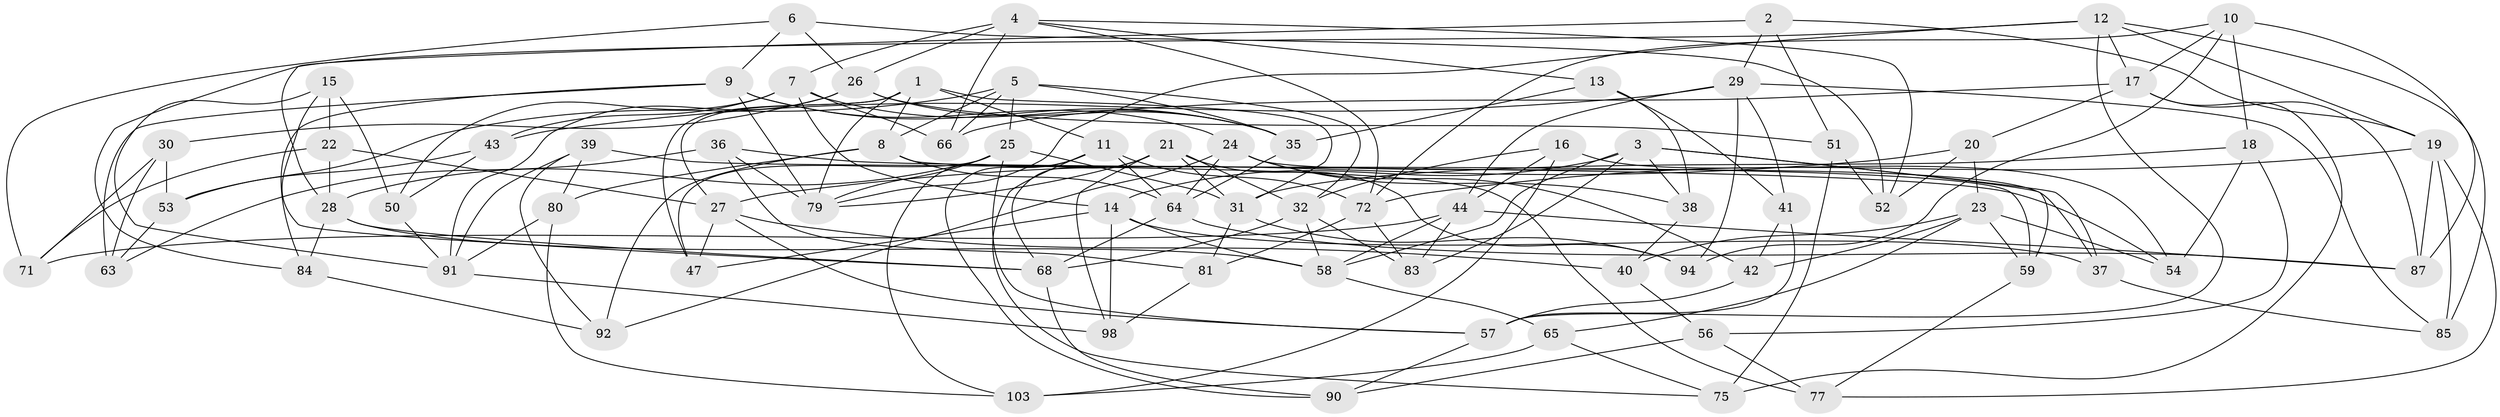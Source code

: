 // original degree distribution, {4: 1.0}
// Generated by graph-tools (version 1.1) at 2025/11/02/27/25 16:11:50]
// undirected, 74 vertices, 180 edges
graph export_dot {
graph [start="1"]
  node [color=gray90,style=filled];
  1 [super="+107"];
  2;
  3 [super="+70"];
  4 [super="+60"];
  5 [super="+67"];
  6;
  7 [super="+86"];
  8 [super="+61"];
  9 [super="+106"];
  10 [super="+45"];
  11 [super="+34"];
  12 [super="+73"];
  13;
  14 [super="+101"];
  15;
  16;
  17 [super="+78"];
  18;
  19 [super="+96"];
  20;
  21 [super="+33"];
  22;
  23 [super="+74"];
  24 [super="+48"];
  25 [super="+46"];
  26 [super="+55"];
  27 [super="+62"];
  28 [super="+99"];
  29 [super="+97"];
  30;
  31 [super="+102"];
  32 [super="+49"];
  35 [super="+82"];
  36;
  37;
  38;
  39;
  40;
  41;
  42;
  43;
  44 [super="+93"];
  47;
  50;
  51;
  52;
  53;
  54;
  56;
  57 [super="+89"];
  58 [super="+88"];
  59;
  63;
  64 [super="+69"];
  65;
  66;
  68 [super="+105"];
  71;
  72 [super="+76"];
  75;
  77;
  79 [super="+100"];
  80;
  81;
  83;
  84;
  85;
  87 [super="+104"];
  90;
  91 [super="+95"];
  92;
  94;
  98;
  103;
  1 -- 11;
  1 -- 47;
  1 -- 8;
  1 -- 27;
  1 -- 79;
  1 -- 31;
  2 -- 28;
  2 -- 51;
  2 -- 19;
  2 -- 29;
  3 -- 83;
  3 -- 38;
  3 -- 14;
  3 -- 58;
  3 -- 59;
  3 -- 37;
  4 -- 52;
  4 -- 13;
  4 -- 7;
  4 -- 72;
  4 -- 26;
  4 -- 66;
  5 -- 32;
  5 -- 66;
  5 -- 25;
  5 -- 8;
  5 -- 35;
  5 -- 53;
  6 -- 26;
  6 -- 71;
  6 -- 52;
  6 -- 9;
  7 -- 66;
  7 -- 50;
  7 -- 43;
  7 -- 35;
  7 -- 14;
  8 -- 59;
  8 -- 80;
  8 -- 92;
  8 -- 64;
  9 -- 84;
  9 -- 63;
  9 -- 79;
  9 -- 24;
  9 -- 35;
  10 -- 94;
  10 -- 18;
  10 -- 87 [weight=2];
  10 -- 17;
  10 -- 72;
  11 -- 72;
  11 -- 75;
  11 -- 90;
  11 -- 103;
  11 -- 64;
  12 -- 57;
  12 -- 84;
  12 -- 79;
  12 -- 17;
  12 -- 19;
  12 -- 85;
  13 -- 41;
  13 -- 38;
  13 -- 35;
  14 -- 37;
  14 -- 47;
  14 -- 98;
  14 -- 58;
  15 -- 22;
  15 -- 50;
  15 -- 68;
  15 -- 91;
  16 -- 103;
  16 -- 44;
  16 -- 54;
  16 -- 32;
  17 -- 66;
  17 -- 75;
  17 -- 20;
  17 -- 87;
  18 -- 54;
  18 -- 56;
  18 -- 31;
  19 -- 85;
  19 -- 77;
  19 -- 87;
  19 -- 72;
  20 -- 52;
  20 -- 27;
  20 -- 23;
  21 -- 94;
  21 -- 98;
  21 -- 79;
  21 -- 32;
  21 -- 68;
  21 -- 31;
  22 -- 28;
  22 -- 71;
  22 -- 27;
  23 -- 42;
  23 -- 40;
  23 -- 54;
  23 -- 65;
  23 -- 59;
  24 -- 37;
  24 -- 38;
  24 -- 42;
  24 -- 64;
  24 -- 92;
  25 -- 47;
  25 -- 57;
  25 -- 79;
  25 -- 28;
  25 -- 31;
  26 -- 35;
  26 -- 91;
  26 -- 51;
  26 -- 30;
  27 -- 57;
  27 -- 40;
  27 -- 47;
  28 -- 84;
  28 -- 68;
  28 -- 58;
  29 -- 43;
  29 -- 94;
  29 -- 44;
  29 -- 41;
  29 -- 85;
  30 -- 71;
  30 -- 63;
  30 -- 53;
  31 -- 81;
  31 -- 94;
  32 -- 58;
  32 -- 83;
  32 -- 68;
  35 -- 64;
  36 -- 54;
  36 -- 63;
  36 -- 79;
  36 -- 81;
  37 -- 85;
  38 -- 40;
  39 -- 80;
  39 -- 92;
  39 -- 77;
  39 -- 91;
  40 -- 56;
  41 -- 57;
  41 -- 42;
  42 -- 57;
  43 -- 50;
  43 -- 53;
  44 -- 71;
  44 -- 83;
  44 -- 87;
  44 -- 58;
  50 -- 91;
  51 -- 52;
  51 -- 75;
  53 -- 63;
  56 -- 77;
  56 -- 90;
  57 -- 90;
  58 -- 65;
  59 -- 77;
  64 -- 87;
  64 -- 68;
  65 -- 75;
  65 -- 103;
  68 -- 90;
  72 -- 83;
  72 -- 81;
  80 -- 103;
  80 -- 91;
  81 -- 98;
  84 -- 92;
  91 -- 98;
}
